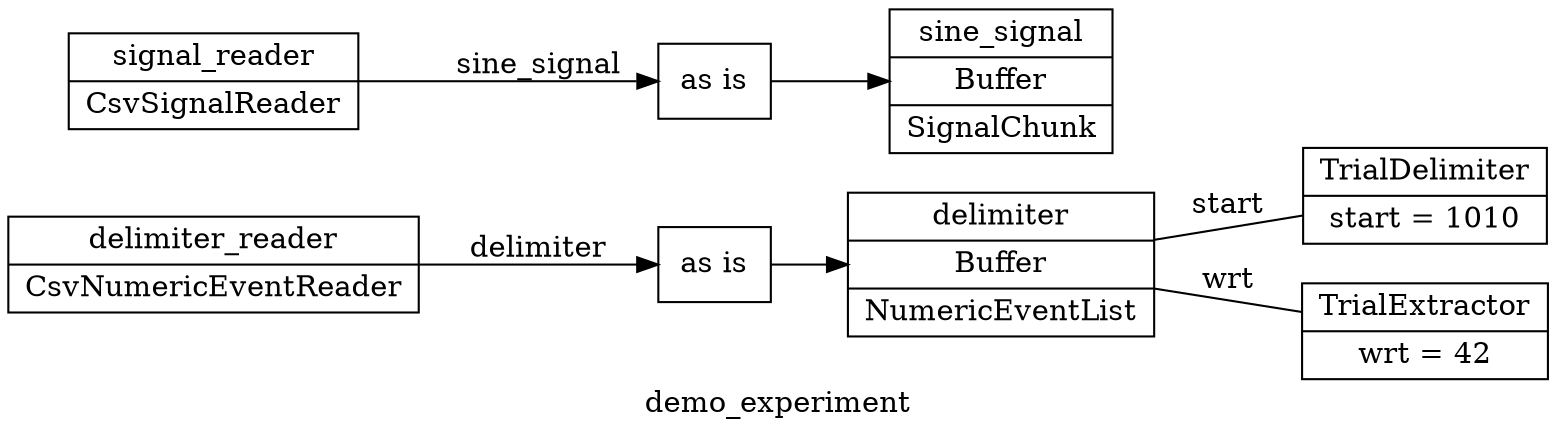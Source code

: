 digraph demo_experiment {
	graph [label=demo_experiment rankdir=LR]
	delimiter_reader [label="delimiter_reader|CsvNumericEventReader" shape=record]
	signal_reader [label="signal_reader|CsvSignalReader" shape=record]
	delimiter [label="delimiter|Buffer|NumericEventList" shape=record]
	sine_signal [label="sine_signal|Buffer|SignalChunk" shape=record]
	delimiter_reader_route_0 [label="as is" shape=record]
	delimiter_reader -> delimiter_reader_route_0 [label=delimiter]
	delimiter_reader_route_0 -> delimiter
	signal_reader_route_0 [label="as is" shape=record]
	signal_reader -> signal_reader_route_0 [label=sine_signal]
	signal_reader_route_0 -> sine_signal
	trial_delimiter [label="TrialDelimiter|start = 1010" shape=record]
	delimiter -> trial_delimiter [label=start arrowhead=none arrowtail=none]
	trial_extractor [label="TrialExtractor|wrt = 42" shape=record]
	delimiter -> trial_extractor [label=wrt arrowhead=none arrowtail=none]
}
